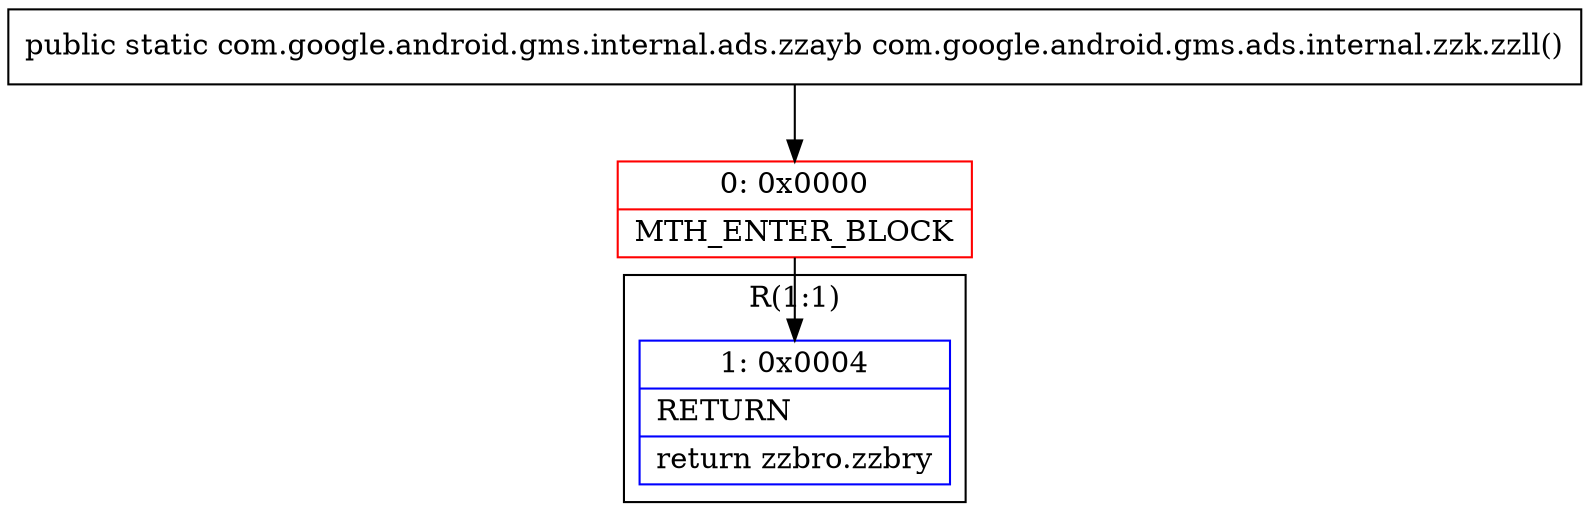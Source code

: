 digraph "CFG forcom.google.android.gms.ads.internal.zzk.zzll()Lcom\/google\/android\/gms\/internal\/ads\/zzayb;" {
subgraph cluster_Region_702682197 {
label = "R(1:1)";
node [shape=record,color=blue];
Node_1 [shape=record,label="{1\:\ 0x0004|RETURN\l|return zzbro.zzbry\l}"];
}
Node_0 [shape=record,color=red,label="{0\:\ 0x0000|MTH_ENTER_BLOCK\l}"];
MethodNode[shape=record,label="{public static com.google.android.gms.internal.ads.zzayb com.google.android.gms.ads.internal.zzk.zzll() }"];
MethodNode -> Node_0;
Node_0 -> Node_1;
}

